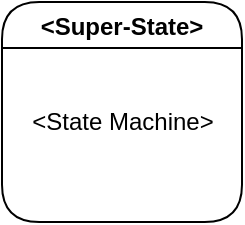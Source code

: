 <mxfile version="12.6.5" type="device"><diagram id="ps_DPWCo1Uu7C8MXzhgg" name="Page-1"><mxGraphModel dx="442" dy="300" grid="1" gridSize="10" guides="1" tooltips="1" connect="1" arrows="1" fold="1" page="1" pageScale="1" pageWidth="850" pageHeight="1100" math="0" shadow="0"><root><mxCell id="0"/><mxCell id="1" parent="0"/><mxCell id="QulD5hG7uNPPlBTZ6rYE-2" value="&lt;Super-State&gt;" style="swimlane;rounded=1;arcSize=27;" vertex="1" parent="1"><mxGeometry x="100" y="60" width="120" height="110" as="geometry"><mxRectangle x="100" y="60" width="90" height="23" as="alternateBounds"/></mxGeometry></mxCell><mxCell id="QulD5hG7uNPPlBTZ6rYE-3" value="&amp;lt;State Machine&amp;gt;" style="text;html=1;align=center;verticalAlign=middle;resizable=0;points=[];autosize=1;" vertex="1" parent="QulD5hG7uNPPlBTZ6rYE-2"><mxGeometry x="5" y="50" width="110" height="20" as="geometry"/></mxCell></root></mxGraphModel></diagram></mxfile>